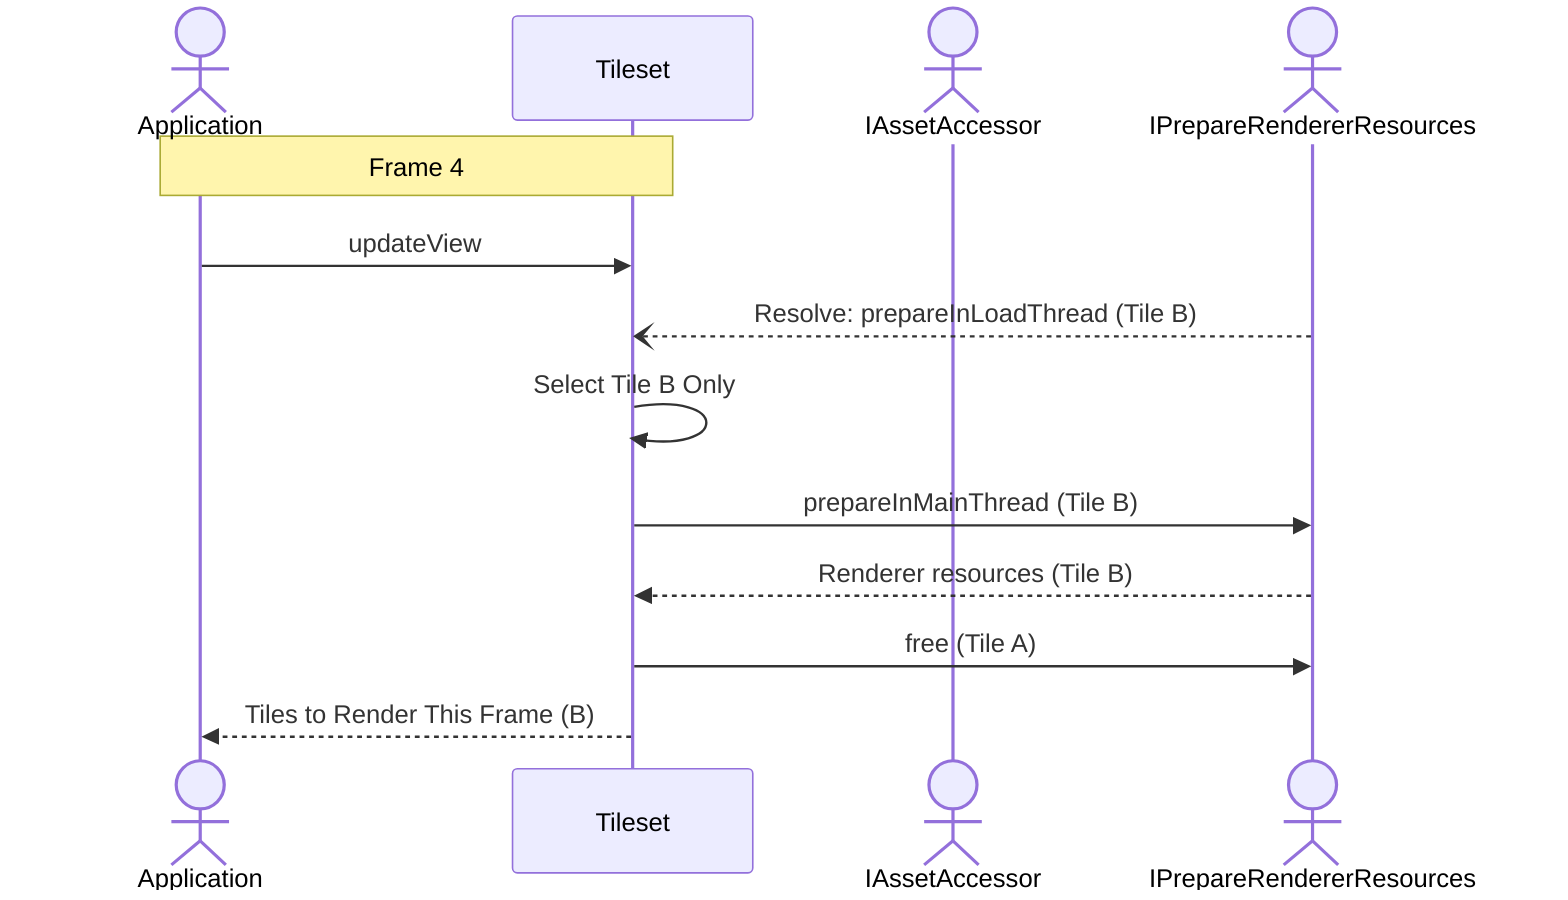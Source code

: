 sequenceDiagram
  actor Application
  participant Tileset
  actor IAssetAccessor
  actor IPrepareRendererResources

  Note over Application,Tileset: Frame 4
  Application->>Tileset: updateView
  IPrepareRendererResources--)Tileset: Resolve: prepareInLoadThread (Tile B)
  Tileset->>Tileset: Select Tile B Only
  Tileset->>IPrepareRendererResources: prepareInMainThread (Tile B)
  IPrepareRendererResources-->>Tileset: Renderer resources (Tile B)
  Tileset->>IPrepareRendererResources: free (Tile A)
  Tileset-->>Application: Tiles to Render This Frame (B)